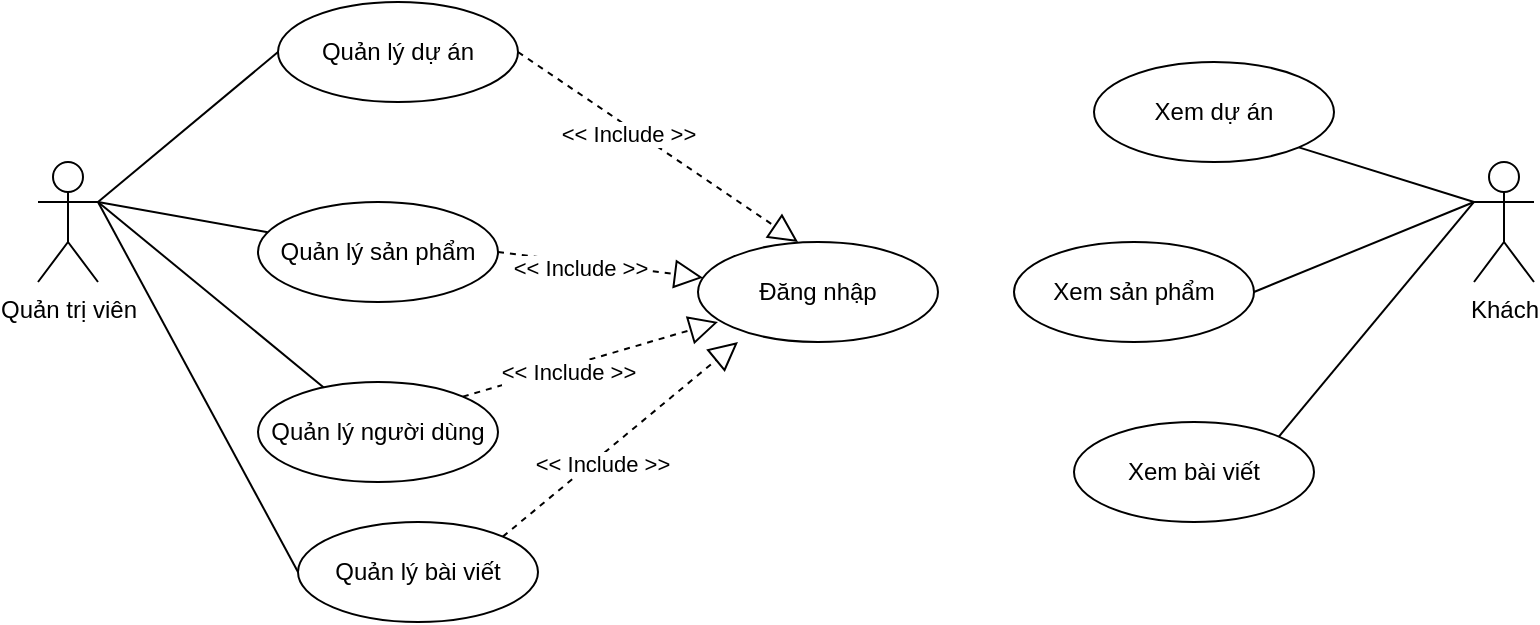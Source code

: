 <mxfile version="21.2.4" type="github">
  <diagram name="Trang-1" id="JG_MUGtklYGGG61Zg5_y">
    <mxGraphModel dx="1050" dy="541" grid="1" gridSize="10" guides="1" tooltips="1" connect="1" arrows="1" fold="1" page="1" pageScale="1" pageWidth="827" pageHeight="1169" math="0" shadow="0">
      <root>
        <mxCell id="0" />
        <mxCell id="1" parent="0" />
        <mxCell id="aopMbLr213rJRts3hhld-1" value="Quản trị viên" style="shape=umlActor;verticalLabelPosition=bottom;verticalAlign=top;outlineConnect=0;html=1;" vertex="1" parent="1">
          <mxGeometry x="70" y="290" width="30" height="60" as="geometry" />
        </mxCell>
        <mxCell id="aopMbLr213rJRts3hhld-4" value="Khách" style="shape=umlActor;verticalLabelPosition=bottom;verticalAlign=top;outlineConnect=0;html=1;" vertex="1" parent="1">
          <mxGeometry x="788" y="290" width="30" height="60" as="geometry" />
        </mxCell>
        <mxCell id="aopMbLr213rJRts3hhld-5" value="Quản lý dự án" style="ellipse;whiteSpace=wrap;html=1;" vertex="1" parent="1">
          <mxGeometry x="190" y="210" width="120" height="50" as="geometry" />
        </mxCell>
        <mxCell id="aopMbLr213rJRts3hhld-6" value="Quản lý sản phẩm" style="ellipse;whiteSpace=wrap;html=1;" vertex="1" parent="1">
          <mxGeometry x="180" y="310" width="120" height="50" as="geometry" />
        </mxCell>
        <mxCell id="aopMbLr213rJRts3hhld-7" value="Quản lý người dùng" style="ellipse;whiteSpace=wrap;html=1;" vertex="1" parent="1">
          <mxGeometry x="180" y="400" width="120" height="50" as="geometry" />
        </mxCell>
        <mxCell id="aopMbLr213rJRts3hhld-8" value="Quản lý bài viết" style="ellipse;whiteSpace=wrap;html=1;" vertex="1" parent="1">
          <mxGeometry x="200" y="470" width="120" height="50" as="geometry" />
        </mxCell>
        <mxCell id="aopMbLr213rJRts3hhld-10" value="Xem dự án" style="ellipse;whiteSpace=wrap;html=1;" vertex="1" parent="1">
          <mxGeometry x="598" y="240" width="120" height="50" as="geometry" />
        </mxCell>
        <mxCell id="aopMbLr213rJRts3hhld-12" value="Xem bài viết" style="ellipse;whiteSpace=wrap;html=1;" vertex="1" parent="1">
          <mxGeometry x="588" y="420" width="120" height="50" as="geometry" />
        </mxCell>
        <mxCell id="aopMbLr213rJRts3hhld-13" value="Xem sản phẩm" style="ellipse;whiteSpace=wrap;html=1;" vertex="1" parent="1">
          <mxGeometry x="558" y="330" width="120" height="50" as="geometry" />
        </mxCell>
        <mxCell id="aopMbLr213rJRts3hhld-14" value="" style="endArrow=none;html=1;rounded=0;entryX=0;entryY=0.5;entryDx=0;entryDy=0;exitX=1;exitY=0.333;exitDx=0;exitDy=0;exitPerimeter=0;" edge="1" parent="1" source="aopMbLr213rJRts3hhld-1" target="aopMbLr213rJRts3hhld-5">
          <mxGeometry width="50" height="50" relative="1" as="geometry">
            <mxPoint x="100" y="300" as="sourcePoint" />
            <mxPoint x="150" y="250" as="targetPoint" />
          </mxGeometry>
        </mxCell>
        <mxCell id="aopMbLr213rJRts3hhld-15" value="" style="endArrow=none;html=1;rounded=0;exitX=1;exitY=0.333;exitDx=0;exitDy=0;exitPerimeter=0;" edge="1" parent="1" source="aopMbLr213rJRts3hhld-1" target="aopMbLr213rJRts3hhld-6">
          <mxGeometry width="50" height="50" relative="1" as="geometry">
            <mxPoint x="390" y="380" as="sourcePoint" />
            <mxPoint x="440" y="330" as="targetPoint" />
          </mxGeometry>
        </mxCell>
        <mxCell id="aopMbLr213rJRts3hhld-16" value="" style="endArrow=none;html=1;rounded=0;" edge="1" parent="1" target="aopMbLr213rJRts3hhld-7">
          <mxGeometry width="50" height="50" relative="1" as="geometry">
            <mxPoint x="100" y="310" as="sourcePoint" />
            <mxPoint x="440" y="330" as="targetPoint" />
          </mxGeometry>
        </mxCell>
        <mxCell id="aopMbLr213rJRts3hhld-17" value="" style="endArrow=none;html=1;rounded=0;entryX=0;entryY=0.5;entryDx=0;entryDy=0;" edge="1" parent="1" target="aopMbLr213rJRts3hhld-8">
          <mxGeometry width="50" height="50" relative="1" as="geometry">
            <mxPoint x="100" y="310" as="sourcePoint" />
            <mxPoint x="440" y="330" as="targetPoint" />
          </mxGeometry>
        </mxCell>
        <mxCell id="aopMbLr213rJRts3hhld-19" value="" style="endArrow=none;html=1;rounded=0;entryX=1;entryY=1;entryDx=0;entryDy=0;exitX=0;exitY=0.333;exitDx=0;exitDy=0;exitPerimeter=0;" edge="1" parent="1" source="aopMbLr213rJRts3hhld-4" target="aopMbLr213rJRts3hhld-10">
          <mxGeometry width="50" height="50" relative="1" as="geometry">
            <mxPoint x="558" y="340" as="sourcePoint" />
            <mxPoint x="648" y="265" as="targetPoint" />
          </mxGeometry>
        </mxCell>
        <mxCell id="aopMbLr213rJRts3hhld-20" value="" style="endArrow=none;html=1;rounded=0;entryX=0;entryY=0.333;entryDx=0;entryDy=0;entryPerimeter=0;exitX=1;exitY=0.5;exitDx=0;exitDy=0;" edge="1" parent="1" source="aopMbLr213rJRts3hhld-13" target="aopMbLr213rJRts3hhld-4">
          <mxGeometry width="50" height="50" relative="1" as="geometry">
            <mxPoint x="458" y="380" as="sourcePoint" />
            <mxPoint x="508" y="330" as="targetPoint" />
          </mxGeometry>
        </mxCell>
        <mxCell id="aopMbLr213rJRts3hhld-21" value="" style="endArrow=none;html=1;rounded=0;entryX=0;entryY=0.333;entryDx=0;entryDy=0;entryPerimeter=0;exitX=1;exitY=0;exitDx=0;exitDy=0;" edge="1" parent="1" source="aopMbLr213rJRts3hhld-12" target="aopMbLr213rJRts3hhld-4">
          <mxGeometry width="50" height="50" relative="1" as="geometry">
            <mxPoint x="518" y="520" as="sourcePoint" />
            <mxPoint x="568" y="470" as="targetPoint" />
          </mxGeometry>
        </mxCell>
        <mxCell id="aopMbLr213rJRts3hhld-22" value="Đăng nhập" style="ellipse;whiteSpace=wrap;html=1;" vertex="1" parent="1">
          <mxGeometry x="400" y="330" width="120" height="50" as="geometry" />
        </mxCell>
        <mxCell id="aopMbLr213rJRts3hhld-23" value="" style="endArrow=block;dashed=1;endFill=0;endSize=12;html=1;rounded=0;exitX=1;exitY=0.5;exitDx=0;exitDy=0;" edge="1" parent="1" source="aopMbLr213rJRts3hhld-5">
          <mxGeometry width="160" relative="1" as="geometry">
            <mxPoint x="330" y="360" as="sourcePoint" />
            <mxPoint x="450" y="330" as="targetPoint" />
          </mxGeometry>
        </mxCell>
        <mxCell id="aopMbLr213rJRts3hhld-24" value="&amp;lt;&amp;lt; Include &amp;gt;&amp;gt;" style="edgeLabel;html=1;align=center;verticalAlign=middle;resizable=0;points=[];" vertex="1" connectable="0" parent="aopMbLr213rJRts3hhld-23">
          <mxGeometry x="-0.193" y="-3" relative="1" as="geometry">
            <mxPoint as="offset" />
          </mxGeometry>
        </mxCell>
        <mxCell id="aopMbLr213rJRts3hhld-25" value="" style="endArrow=block;dashed=1;endFill=0;endSize=12;html=1;rounded=0;exitX=1;exitY=0.5;exitDx=0;exitDy=0;" edge="1" parent="1" source="aopMbLr213rJRts3hhld-6" target="aopMbLr213rJRts3hhld-22">
          <mxGeometry width="160" relative="1" as="geometry">
            <mxPoint x="320" y="245" as="sourcePoint" />
            <mxPoint x="460" y="340" as="targetPoint" />
          </mxGeometry>
        </mxCell>
        <mxCell id="aopMbLr213rJRts3hhld-26" value="&amp;lt;&amp;lt; Include &amp;gt;&amp;gt;" style="edgeLabel;html=1;align=center;verticalAlign=middle;resizable=0;points=[];" vertex="1" connectable="0" parent="aopMbLr213rJRts3hhld-25">
          <mxGeometry x="-0.193" y="-3" relative="1" as="geometry">
            <mxPoint as="offset" />
          </mxGeometry>
        </mxCell>
        <mxCell id="aopMbLr213rJRts3hhld-27" value="" style="endArrow=block;dashed=1;endFill=0;endSize=12;html=1;rounded=0;exitX=1;exitY=0;exitDx=0;exitDy=0;" edge="1" parent="1" source="aopMbLr213rJRts3hhld-7">
          <mxGeometry width="160" relative="1" as="geometry">
            <mxPoint x="330" y="255" as="sourcePoint" />
            <mxPoint x="410" y="370" as="targetPoint" />
          </mxGeometry>
        </mxCell>
        <mxCell id="aopMbLr213rJRts3hhld-28" value="&amp;lt;&amp;lt; Include &amp;gt;&amp;gt;" style="edgeLabel;html=1;align=center;verticalAlign=middle;resizable=0;points=[];" vertex="1" connectable="0" parent="aopMbLr213rJRts3hhld-27">
          <mxGeometry x="-0.193" y="-3" relative="1" as="geometry">
            <mxPoint as="offset" />
          </mxGeometry>
        </mxCell>
        <mxCell id="aopMbLr213rJRts3hhld-29" value="" style="endArrow=block;dashed=1;endFill=0;endSize=12;html=1;rounded=0;exitX=1;exitY=0;exitDx=0;exitDy=0;" edge="1" parent="1" source="aopMbLr213rJRts3hhld-8">
          <mxGeometry width="160" relative="1" as="geometry">
            <mxPoint x="292" y="417" as="sourcePoint" />
            <mxPoint x="420" y="380" as="targetPoint" />
          </mxGeometry>
        </mxCell>
        <mxCell id="aopMbLr213rJRts3hhld-30" value="&amp;lt;&amp;lt; Include &amp;gt;&amp;gt;" style="edgeLabel;html=1;align=center;verticalAlign=middle;resizable=0;points=[];" vertex="1" connectable="0" parent="aopMbLr213rJRts3hhld-29">
          <mxGeometry x="-0.193" y="-3" relative="1" as="geometry">
            <mxPoint as="offset" />
          </mxGeometry>
        </mxCell>
      </root>
    </mxGraphModel>
  </diagram>
</mxfile>
